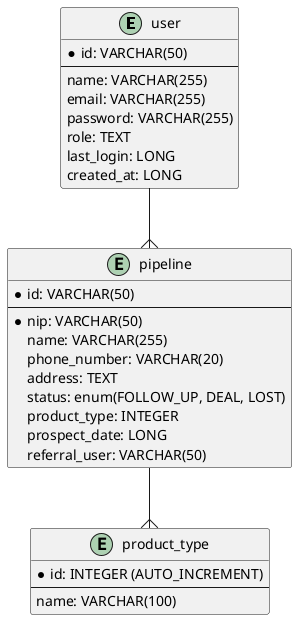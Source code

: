 @startuml
'https://plantuml.com/sequence-diagram

entity user {
* id: VARCHAR(50)
--
name: VARCHAR(255)
email: VARCHAR(255)
password: VARCHAR(255)
role: TEXT
last_login: LONG
created_at: LONG
}

entity pipeline {
* id: VARCHAR(50)
--
* nip: VARCHAR(50)
name: VARCHAR(255)
phone_number: VARCHAR(20)
address: TEXT
status: enum(FOLLOW_UP, DEAL, LOST)
product_type: INTEGER
prospect_date: LONG
referral_user: VARCHAR(50)
}

entity product_type {
 * id: INTEGER (AUTO_INCREMENT)
 --
 name: VARCHAR(100)
}

user --{ pipeline

pipeline --{ product_type

@enduml